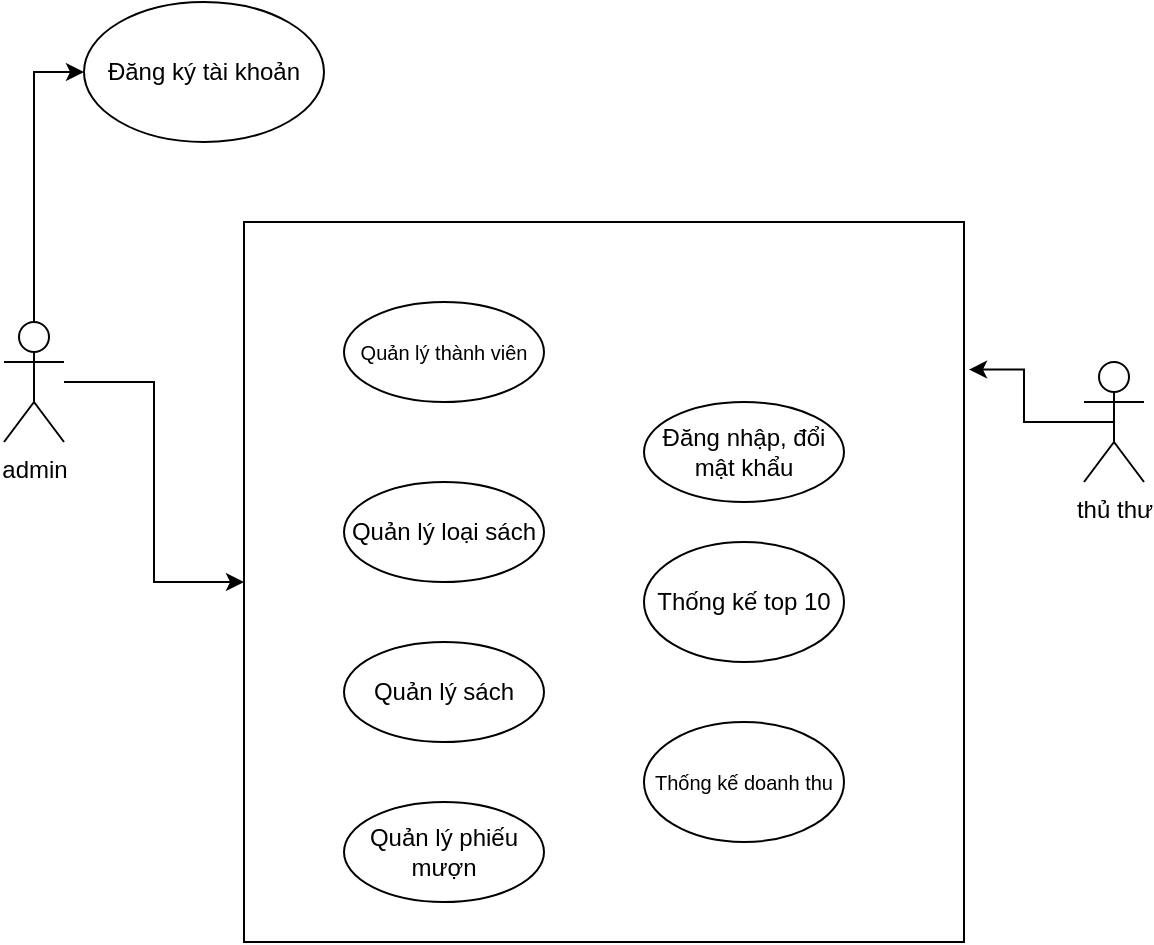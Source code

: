 <mxfile version="21.5.1" type="github">
  <diagram name="Trang-1" id="CE09gvAGY61HcMtBz_a0">
    <mxGraphModel dx="890" dy="386" grid="1" gridSize="10" guides="1" tooltips="1" connect="1" arrows="1" fold="1" page="1" pageScale="1" pageWidth="827" pageHeight="1169" math="0" shadow="0">
      <root>
        <mxCell id="0" />
        <mxCell id="1" parent="0" />
        <mxCell id="QyPsxkqLINYAPZ5M57Er-11" style="edgeStyle=orthogonalEdgeStyle;rounded=0;orthogonalLoop=1;jettySize=auto;html=1;exitX=0.5;exitY=0;exitDx=0;exitDy=0;exitPerimeter=0;entryX=0;entryY=0.5;entryDx=0;entryDy=0;" edge="1" parent="1" source="QyPsxkqLINYAPZ5M57Er-5" target="QyPsxkqLINYAPZ5M57Er-10">
          <mxGeometry relative="1" as="geometry" />
        </mxCell>
        <mxCell id="QyPsxkqLINYAPZ5M57Er-15" style="edgeStyle=orthogonalEdgeStyle;rounded=0;orthogonalLoop=1;jettySize=auto;html=1;" edge="1" parent="1" source="QyPsxkqLINYAPZ5M57Er-5" target="QyPsxkqLINYAPZ5M57Er-12">
          <mxGeometry relative="1" as="geometry" />
        </mxCell>
        <mxCell id="QyPsxkqLINYAPZ5M57Er-5" value="&lt;font style=&quot;vertical-align: inherit;&quot;&gt;&lt;font style=&quot;vertical-align: inherit;&quot;&gt;admin&lt;/font&gt;&lt;/font&gt;" style="shape=umlActor;verticalLabelPosition=bottom;verticalAlign=top;html=1;outlineConnect=0;" vertex="1" parent="1">
          <mxGeometry x="120" y="470" width="30" height="60" as="geometry" />
        </mxCell>
        <mxCell id="QyPsxkqLINYAPZ5M57Er-13" style="edgeStyle=orthogonalEdgeStyle;rounded=0;orthogonalLoop=1;jettySize=auto;html=1;exitX=0.5;exitY=0.5;exitDx=0;exitDy=0;exitPerimeter=0;entryX=1.007;entryY=0.205;entryDx=0;entryDy=0;entryPerimeter=0;" edge="1" parent="1" source="QyPsxkqLINYAPZ5M57Er-6" target="QyPsxkqLINYAPZ5M57Er-12">
          <mxGeometry relative="1" as="geometry" />
        </mxCell>
        <mxCell id="QyPsxkqLINYAPZ5M57Er-6" value="&lt;font style=&quot;vertical-align: inherit;&quot;&gt;&lt;font style=&quot;vertical-align: inherit;&quot;&gt;thủ thư&lt;br&gt;&lt;br&gt;&lt;/font&gt;&lt;/font&gt;" style="shape=umlActor;verticalLabelPosition=bottom;verticalAlign=top;html=1;outlineConnect=0;" vertex="1" parent="1">
          <mxGeometry x="660" y="490" width="30" height="60" as="geometry" />
        </mxCell>
        <mxCell id="QyPsxkqLINYAPZ5M57Er-10" value="&lt;font style=&quot;vertical-align: inherit;&quot;&gt;&lt;font style=&quot;vertical-align: inherit;&quot;&gt;Đăng ký tài khoản&lt;/font&gt;&lt;/font&gt;" style="ellipse;whiteSpace=wrap;html=1;" vertex="1" parent="1">
          <mxGeometry x="160" y="310" width="120" height="70" as="geometry" />
        </mxCell>
        <mxCell id="QyPsxkqLINYAPZ5M57Er-12" value="" style="whiteSpace=wrap;html=1;aspect=fixed;" vertex="1" parent="1">
          <mxGeometry x="240" y="420" width="360" height="360" as="geometry" />
        </mxCell>
        <mxCell id="QyPsxkqLINYAPZ5M57Er-16" value="&lt;font style=&quot;vertical-align: inherit;&quot;&gt;&lt;font style=&quot;vertical-align: inherit; font-size: 10px;&quot;&gt;Quản lý thành viên&lt;/font&gt;&lt;/font&gt;" style="ellipse;whiteSpace=wrap;html=1;" vertex="1" parent="1">
          <mxGeometry x="290" y="460" width="100" height="50" as="geometry" />
        </mxCell>
        <mxCell id="QyPsxkqLINYAPZ5M57Er-17" value="Thống kế top 10" style="ellipse;whiteSpace=wrap;html=1;" vertex="1" parent="1">
          <mxGeometry x="440" y="580" width="100" height="60" as="geometry" />
        </mxCell>
        <mxCell id="QyPsxkqLINYAPZ5M57Er-18" value="Đăng nhập, đổi mật khẩu" style="ellipse;whiteSpace=wrap;html=1;" vertex="1" parent="1">
          <mxGeometry x="440" y="510" width="100" height="50" as="geometry" />
        </mxCell>
        <mxCell id="QyPsxkqLINYAPZ5M57Er-20" value="Quản lý loại sách" style="ellipse;whiteSpace=wrap;html=1;" vertex="1" parent="1">
          <mxGeometry x="290" y="550" width="100" height="50" as="geometry" />
        </mxCell>
        <mxCell id="QyPsxkqLINYAPZ5M57Er-21" value="Quản lý sách" style="ellipse;whiteSpace=wrap;html=1;" vertex="1" parent="1">
          <mxGeometry x="290" y="630" width="100" height="50" as="geometry" />
        </mxCell>
        <mxCell id="QyPsxkqLINYAPZ5M57Er-23" value="&lt;font style=&quot;font-size: 10px;&quot;&gt;Thống kế doanh thu&lt;/font&gt;" style="ellipse;whiteSpace=wrap;html=1;" vertex="1" parent="1">
          <mxGeometry x="440" y="670" width="100" height="60" as="geometry" />
        </mxCell>
        <mxCell id="QyPsxkqLINYAPZ5M57Er-24" value="Quản lý phiếu mượn" style="ellipse;whiteSpace=wrap;html=1;" vertex="1" parent="1">
          <mxGeometry x="290" y="710" width="100" height="50" as="geometry" />
        </mxCell>
      </root>
    </mxGraphModel>
  </diagram>
</mxfile>

